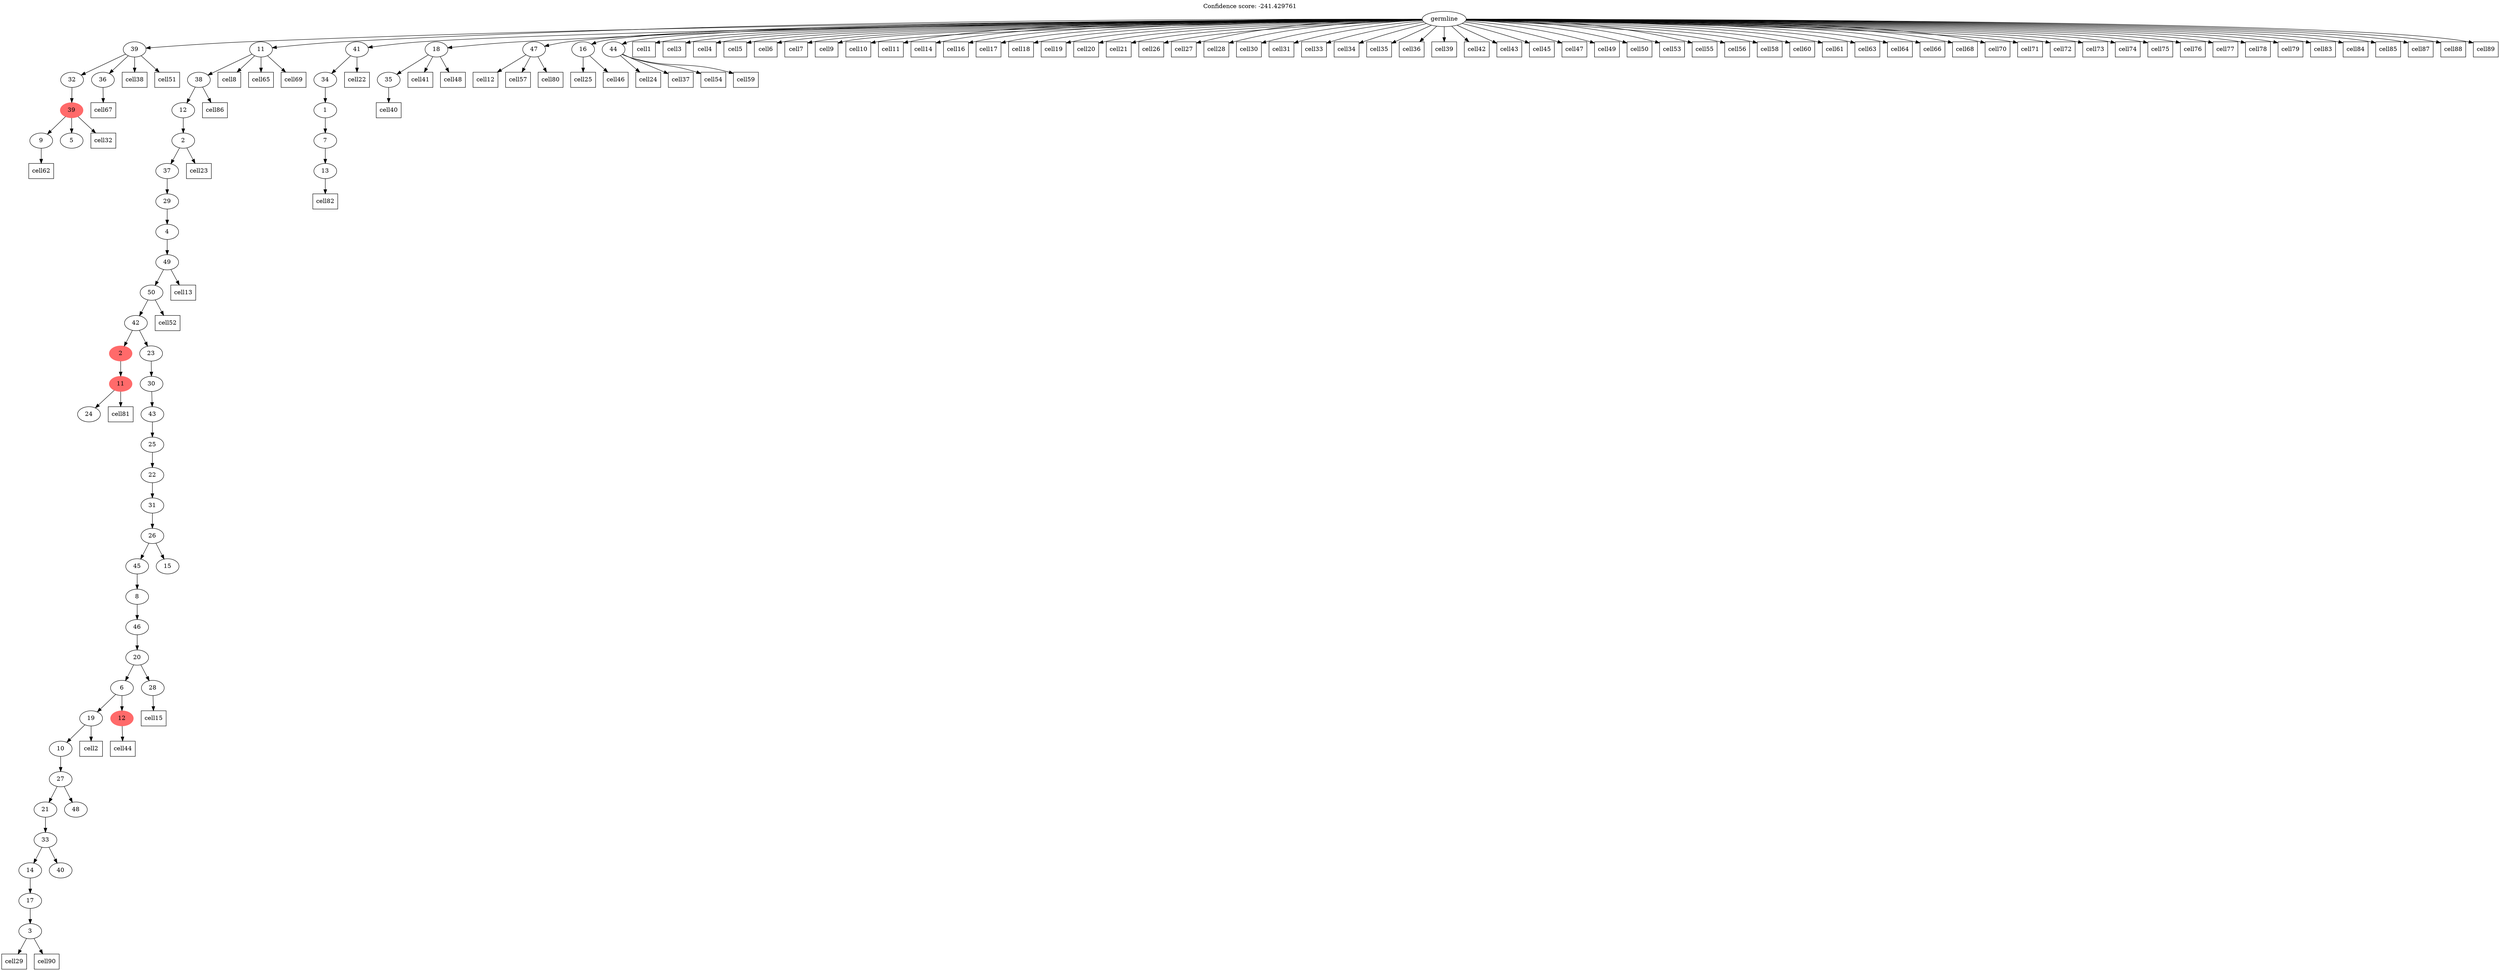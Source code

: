 digraph g {
	"50" -> "51";
	"51" [label="9"];
	"50" -> "52";
	"52" [label="5"];
	"49" -> "50";
	"50" [color=indianred1, style=filled, label="39"];
	"48" -> "49";
	"49" [label="32"];
	"48" -> "53";
	"53" [label="36"];
	"46" -> "47";
	"47" [label="24"];
	"45" -> "46";
	"46" [color=indianred1, style=filled, label="11"];
	"38" -> "39";
	"39" [label="3"];
	"37" -> "38";
	"38" [label="17"];
	"36" -> "37";
	"37" [label="14"];
	"36" -> "40";
	"40" [label="40"];
	"35" -> "36";
	"36" [label="33"];
	"34" -> "35";
	"35" [label="21"];
	"34" -> "41";
	"41" [label="48"];
	"33" -> "34";
	"34" [label="27"];
	"32" -> "33";
	"33" [label="10"];
	"31" -> "32";
	"32" [label="19"];
	"31" -> "42";
	"42" [color=indianred1, style=filled, label="12"];
	"30" -> "31";
	"31" [label="6"];
	"30" -> "43";
	"43" [label="28"];
	"29" -> "30";
	"30" [label="20"];
	"28" -> "29";
	"29" [label="46"];
	"27" -> "28";
	"28" [label="8"];
	"26" -> "27";
	"27" [label="45"];
	"26" -> "44";
	"44" [label="15"];
	"25" -> "26";
	"26" [label="26"];
	"24" -> "25";
	"25" [label="31"];
	"23" -> "24";
	"24" [label="22"];
	"22" -> "23";
	"23" [label="25"];
	"21" -> "22";
	"22" [label="43"];
	"20" -> "21";
	"21" [label="30"];
	"19" -> "20";
	"20" [label="23"];
	"19" -> "45";
	"45" [color=indianred1, style=filled, label="2"];
	"18" -> "19";
	"19" [label="42"];
	"17" -> "18";
	"18" [label="50"];
	"16" -> "17";
	"17" [label="49"];
	"15" -> "16";
	"16" [label="4"];
	"14" -> "15";
	"15" [label="29"];
	"13" -> "14";
	"14" [label="37"];
	"12" -> "13";
	"13" [label="2"];
	"11" -> "12";
	"12" [label="12"];
	"10" -> "11";
	"11" [label="38"];
	"8" -> "9";
	"9" [label="13"];
	"7" -> "8";
	"8" [label="7"];
	"6" -> "7";
	"7" [label="1"];
	"5" -> "6";
	"6" [label="34"];
	"3" -> "4";
	"4" [label="35"];
	"0" -> "1";
	"1" [label="47"];
	"0" -> "2";
	"2" [label="16"];
	"0" -> "3";
	"3" [label="18"];
	"0" -> "5";
	"5" [label="41"];
	"0" -> "10";
	"10" [label="11"];
	"0" -> "48";
	"48" [label="39"];
	"0" -> "54";
	"54" [label="44"];
	"0" [label="germline"];
	"0" -> "cell1";
	"cell1" [shape=box];
	"32" -> "cell2";
	"cell2" [shape=box];
	"0" -> "cell3";
	"cell3" [shape=box];
	"0" -> "cell4";
	"cell4" [shape=box];
	"0" -> "cell5";
	"cell5" [shape=box];
	"0" -> "cell6";
	"cell6" [shape=box];
	"0" -> "cell7";
	"cell7" [shape=box];
	"10" -> "cell8";
	"cell8" [shape=box];
	"0" -> "cell9";
	"cell9" [shape=box];
	"0" -> "cell10";
	"cell10" [shape=box];
	"0" -> "cell11";
	"cell11" [shape=box];
	"1" -> "cell12";
	"cell12" [shape=box];
	"17" -> "cell13";
	"cell13" [shape=box];
	"0" -> "cell14";
	"cell14" [shape=box];
	"43" -> "cell15";
	"cell15" [shape=box];
	"0" -> "cell16";
	"cell16" [shape=box];
	"0" -> "cell17";
	"cell17" [shape=box];
	"0" -> "cell18";
	"cell18" [shape=box];
	"0" -> "cell19";
	"cell19" [shape=box];
	"0" -> "cell20";
	"cell20" [shape=box];
	"0" -> "cell21";
	"cell21" [shape=box];
	"5" -> "cell22";
	"cell22" [shape=box];
	"13" -> "cell23";
	"cell23" [shape=box];
	"54" -> "cell24";
	"cell24" [shape=box];
	"2" -> "cell25";
	"cell25" [shape=box];
	"0" -> "cell26";
	"cell26" [shape=box];
	"0" -> "cell27";
	"cell27" [shape=box];
	"0" -> "cell28";
	"cell28" [shape=box];
	"39" -> "cell29";
	"cell29" [shape=box];
	"0" -> "cell30";
	"cell30" [shape=box];
	"0" -> "cell31";
	"cell31" [shape=box];
	"50" -> "cell32";
	"cell32" [shape=box];
	"0" -> "cell33";
	"cell33" [shape=box];
	"0" -> "cell34";
	"cell34" [shape=box];
	"0" -> "cell35";
	"cell35" [shape=box];
	"0" -> "cell36";
	"cell36" [shape=box];
	"54" -> "cell37";
	"cell37" [shape=box];
	"48" -> "cell38";
	"cell38" [shape=box];
	"0" -> "cell39";
	"cell39" [shape=box];
	"4" -> "cell40";
	"cell40" [shape=box];
	"3" -> "cell41";
	"cell41" [shape=box];
	"0" -> "cell42";
	"cell42" [shape=box];
	"0" -> "cell43";
	"cell43" [shape=box];
	"42" -> "cell44";
	"cell44" [shape=box];
	"0" -> "cell45";
	"cell45" [shape=box];
	"2" -> "cell46";
	"cell46" [shape=box];
	"0" -> "cell47";
	"cell47" [shape=box];
	"3" -> "cell48";
	"cell48" [shape=box];
	"0" -> "cell49";
	"cell49" [shape=box];
	"0" -> "cell50";
	"cell50" [shape=box];
	"48" -> "cell51";
	"cell51" [shape=box];
	"18" -> "cell52";
	"cell52" [shape=box];
	"0" -> "cell53";
	"cell53" [shape=box];
	"54" -> "cell54";
	"cell54" [shape=box];
	"0" -> "cell55";
	"cell55" [shape=box];
	"0" -> "cell56";
	"cell56" [shape=box];
	"1" -> "cell57";
	"cell57" [shape=box];
	"0" -> "cell58";
	"cell58" [shape=box];
	"54" -> "cell59";
	"cell59" [shape=box];
	"0" -> "cell60";
	"cell60" [shape=box];
	"0" -> "cell61";
	"cell61" [shape=box];
	"51" -> "cell62";
	"cell62" [shape=box];
	"0" -> "cell63";
	"cell63" [shape=box];
	"0" -> "cell64";
	"cell64" [shape=box];
	"10" -> "cell65";
	"cell65" [shape=box];
	"0" -> "cell66";
	"cell66" [shape=box];
	"53" -> "cell67";
	"cell67" [shape=box];
	"0" -> "cell68";
	"cell68" [shape=box];
	"10" -> "cell69";
	"cell69" [shape=box];
	"0" -> "cell70";
	"cell70" [shape=box];
	"0" -> "cell71";
	"cell71" [shape=box];
	"0" -> "cell72";
	"cell72" [shape=box];
	"0" -> "cell73";
	"cell73" [shape=box];
	"0" -> "cell74";
	"cell74" [shape=box];
	"0" -> "cell75";
	"cell75" [shape=box];
	"0" -> "cell76";
	"cell76" [shape=box];
	"0" -> "cell77";
	"cell77" [shape=box];
	"0" -> "cell78";
	"cell78" [shape=box];
	"0" -> "cell79";
	"cell79" [shape=box];
	"1" -> "cell80";
	"cell80" [shape=box];
	"46" -> "cell81";
	"cell81" [shape=box];
	"9" -> "cell82";
	"cell82" [shape=box];
	"0" -> "cell83";
	"cell83" [shape=box];
	"0" -> "cell84";
	"cell84" [shape=box];
	"0" -> "cell85";
	"cell85" [shape=box];
	"11" -> "cell86";
	"cell86" [shape=box];
	"0" -> "cell87";
	"cell87" [shape=box];
	"0" -> "cell88";
	"cell88" [shape=box];
	"0" -> "cell89";
	"cell89" [shape=box];
	"39" -> "cell90";
	"cell90" [shape=box];
	labelloc="t";
	label="Confidence score: -241.429761";
}
